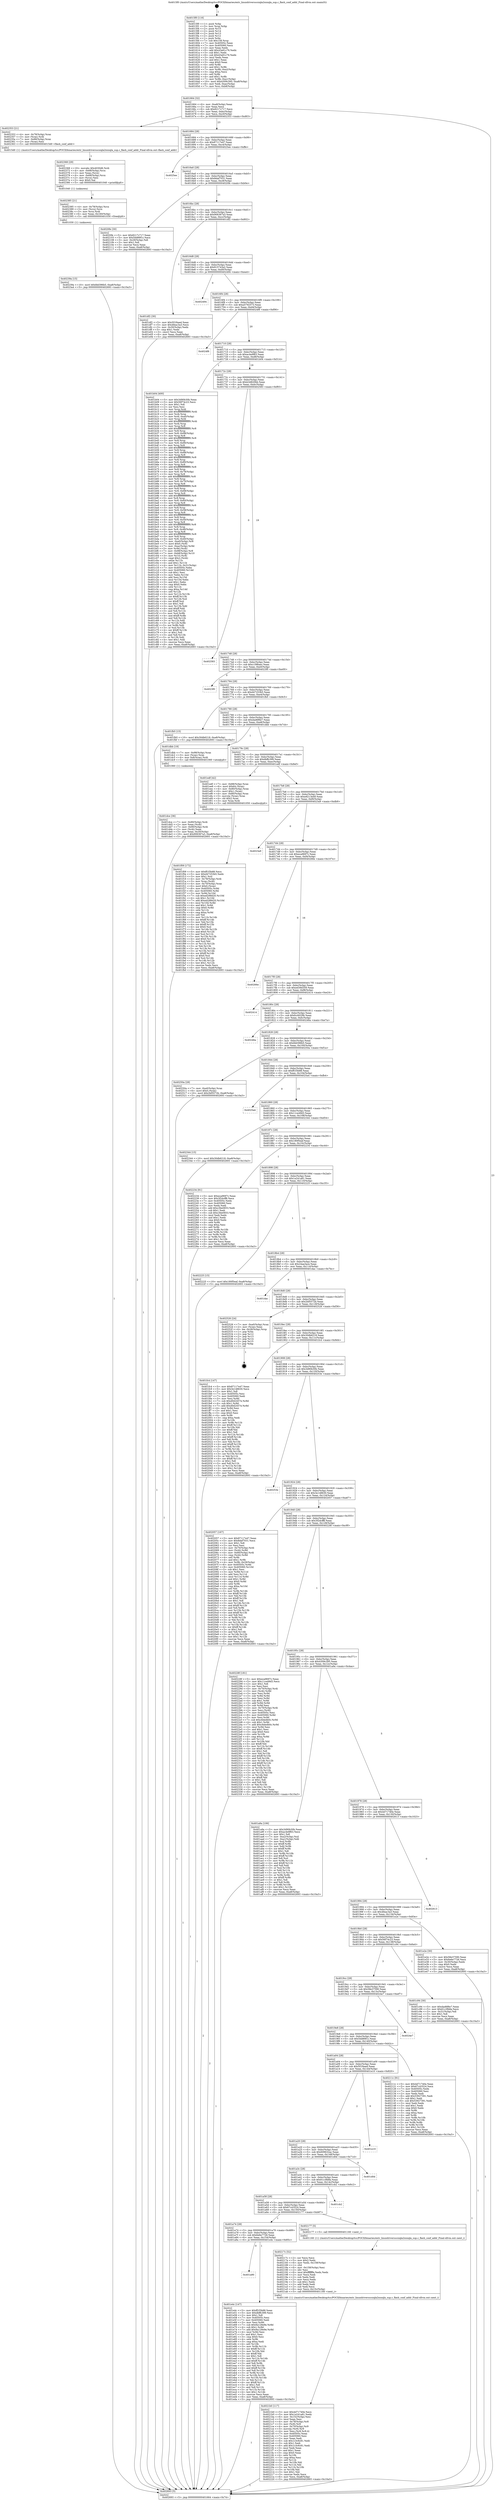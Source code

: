 digraph "0x4015f0" {
  label = "0x4015f0 (/mnt/c/Users/mathe/Desktop/tcc/POCII/binaries/extr_linuxdriversscsiqla2xxxqla_sup.c_flash_conf_addr_Final-ollvm.out::main(0))"
  labelloc = "t"
  node[shape=record]

  Entry [label="",width=0.3,height=0.3,shape=circle,fillcolor=black,style=filled]
  "0x401664" [label="{
     0x401664 [32]\l
     | [instrs]\l
     &nbsp;&nbsp;0x401664 \<+6\>: mov -0xa8(%rbp),%eax\l
     &nbsp;&nbsp;0x40166a \<+2\>: mov %eax,%ecx\l
     &nbsp;&nbsp;0x40166c \<+6\>: sub $0x8217c717,%ecx\l
     &nbsp;&nbsp;0x401672 \<+6\>: mov %eax,-0xbc(%rbp)\l
     &nbsp;&nbsp;0x401678 \<+6\>: mov %ecx,-0xc0(%rbp)\l
     &nbsp;&nbsp;0x40167e \<+6\>: je 0000000000402353 \<main+0xd63\>\l
  }"]
  "0x402353" [label="{
     0x402353 [21]\l
     | [instrs]\l
     &nbsp;&nbsp;0x402353 \<+4\>: mov -0x78(%rbp),%rax\l
     &nbsp;&nbsp;0x402357 \<+3\>: mov (%rax),%rdi\l
     &nbsp;&nbsp;0x40235a \<+7\>: mov -0x88(%rbp),%rax\l
     &nbsp;&nbsp;0x402361 \<+2\>: mov (%rax),%esi\l
     &nbsp;&nbsp;0x402363 \<+5\>: call 00000000004015d0 \<flash_conf_addr\>\l
     | [calls]\l
     &nbsp;&nbsp;0x4015d0 \{1\} (/mnt/c/Users/mathe/Desktop/tcc/POCII/binaries/extr_linuxdriversscsiqla2xxxqla_sup.c_flash_conf_addr_Final-ollvm.out::flash_conf_addr)\l
  }"]
  "0x401684" [label="{
     0x401684 [28]\l
     | [instrs]\l
     &nbsp;&nbsp;0x401684 \<+5\>: jmp 0000000000401689 \<main+0x99\>\l
     &nbsp;&nbsp;0x401689 \<+6\>: mov -0xbc(%rbp),%eax\l
     &nbsp;&nbsp;0x40168f \<+5\>: sub $0x87117e47,%eax\l
     &nbsp;&nbsp;0x401694 \<+6\>: mov %eax,-0xc4(%rbp)\l
     &nbsp;&nbsp;0x40169a \<+6\>: je 00000000004025ee \<main+0xffe\>\l
  }"]
  Exit [label="",width=0.3,height=0.3,shape=circle,fillcolor=black,style=filled,peripheries=2]
  "0x4025ee" [label="{
     0x4025ee\l
  }", style=dashed]
  "0x4016a0" [label="{
     0x4016a0 [28]\l
     | [instrs]\l
     &nbsp;&nbsp;0x4016a0 \<+5\>: jmp 00000000004016a5 \<main+0xb5\>\l
     &nbsp;&nbsp;0x4016a5 \<+6\>: mov -0xbc(%rbp),%eax\l
     &nbsp;&nbsp;0x4016ab \<+5\>: sub $0x8daf7031,%eax\l
     &nbsp;&nbsp;0x4016b0 \<+6\>: mov %eax,-0xc8(%rbp)\l
     &nbsp;&nbsp;0x4016b6 \<+6\>: je 00000000004020fe \<main+0xb0e\>\l
  }"]
  "0x40239a" [label="{
     0x40239a [15]\l
     | [instrs]\l
     &nbsp;&nbsp;0x40239a \<+10\>: movl $0xfdd396b5,-0xa8(%rbp)\l
     &nbsp;&nbsp;0x4023a4 \<+5\>: jmp 0000000000402693 \<main+0x10a3\>\l
  }"]
  "0x4020fe" [label="{
     0x4020fe [30]\l
     | [instrs]\l
     &nbsp;&nbsp;0x4020fe \<+5\>: mov $0x8217c717,%eax\l
     &nbsp;&nbsp;0x402103 \<+5\>: mov $0x5dd89f1c,%ecx\l
     &nbsp;&nbsp;0x402108 \<+3\>: mov -0x29(%rbp),%dl\l
     &nbsp;&nbsp;0x40210b \<+3\>: test $0x1,%dl\l
     &nbsp;&nbsp;0x40210e \<+3\>: cmovne %ecx,%eax\l
     &nbsp;&nbsp;0x402111 \<+6\>: mov %eax,-0xa8(%rbp)\l
     &nbsp;&nbsp;0x402117 \<+5\>: jmp 0000000000402693 \<main+0x10a3\>\l
  }"]
  "0x4016bc" [label="{
     0x4016bc [28]\l
     | [instrs]\l
     &nbsp;&nbsp;0x4016bc \<+5\>: jmp 00000000004016c1 \<main+0xd1\>\l
     &nbsp;&nbsp;0x4016c1 \<+6\>: mov -0xbc(%rbp),%eax\l
     &nbsp;&nbsp;0x4016c7 \<+5\>: sub $0x906367a3,%eax\l
     &nbsp;&nbsp;0x4016cc \<+6\>: mov %eax,-0xcc(%rbp)\l
     &nbsp;&nbsp;0x4016d2 \<+6\>: je 0000000000401df2 \<main+0x802\>\l
  }"]
  "0x402385" [label="{
     0x402385 [21]\l
     | [instrs]\l
     &nbsp;&nbsp;0x402385 \<+4\>: mov -0x78(%rbp),%rcx\l
     &nbsp;&nbsp;0x402389 \<+3\>: mov (%rcx),%rcx\l
     &nbsp;&nbsp;0x40238c \<+3\>: mov %rcx,%rdi\l
     &nbsp;&nbsp;0x40238f \<+6\>: mov %eax,-0x160(%rbp)\l
     &nbsp;&nbsp;0x402395 \<+5\>: call 0000000000401030 \<free@plt\>\l
     | [calls]\l
     &nbsp;&nbsp;0x401030 \{1\} (unknown)\l
  }"]
  "0x401df2" [label="{
     0x401df2 [30]\l
     | [instrs]\l
     &nbsp;&nbsp;0x401df2 \<+5\>: mov $0x5f1f4aed,%eax\l
     &nbsp;&nbsp;0x401df7 \<+5\>: mov $0x4feac3a3,%ecx\l
     &nbsp;&nbsp;0x401dfc \<+3\>: mov -0x30(%rbp),%edx\l
     &nbsp;&nbsp;0x401dff \<+3\>: cmp $0x1,%edx\l
     &nbsp;&nbsp;0x401e02 \<+3\>: cmovl %ecx,%eax\l
     &nbsp;&nbsp;0x401e05 \<+6\>: mov %eax,-0xa8(%rbp)\l
     &nbsp;&nbsp;0x401e0b \<+5\>: jmp 0000000000402693 \<main+0x10a3\>\l
  }"]
  "0x4016d8" [label="{
     0x4016d8 [28]\l
     | [instrs]\l
     &nbsp;&nbsp;0x4016d8 \<+5\>: jmp 00000000004016dd \<main+0xed\>\l
     &nbsp;&nbsp;0x4016dd \<+6\>: mov -0xbc(%rbp),%eax\l
     &nbsp;&nbsp;0x4016e3 \<+5\>: sub $0x915743a2,%eax\l
     &nbsp;&nbsp;0x4016e8 \<+6\>: mov %eax,-0xd0(%rbp)\l
     &nbsp;&nbsp;0x4016ee \<+6\>: je 0000000000402494 \<main+0xea4\>\l
  }"]
  "0x402368" [label="{
     0x402368 [29]\l
     | [instrs]\l
     &nbsp;&nbsp;0x402368 \<+10\>: movabs $0x4030d6,%rdi\l
     &nbsp;&nbsp;0x402372 \<+4\>: mov -0x68(%rbp),%rcx\l
     &nbsp;&nbsp;0x402376 \<+2\>: mov %eax,(%rcx)\l
     &nbsp;&nbsp;0x402378 \<+4\>: mov -0x68(%rbp),%rcx\l
     &nbsp;&nbsp;0x40237c \<+2\>: mov (%rcx),%esi\l
     &nbsp;&nbsp;0x40237e \<+2\>: mov $0x0,%al\l
     &nbsp;&nbsp;0x402380 \<+5\>: call 0000000000401040 \<printf@plt\>\l
     | [calls]\l
     &nbsp;&nbsp;0x401040 \{1\} (unknown)\l
  }"]
  "0x402494" [label="{
     0x402494\l
  }", style=dashed]
  "0x4016f4" [label="{
     0x4016f4 [28]\l
     | [instrs]\l
     &nbsp;&nbsp;0x4016f4 \<+5\>: jmp 00000000004016f9 \<main+0x109\>\l
     &nbsp;&nbsp;0x4016f9 \<+6\>: mov -0xbc(%rbp),%eax\l
     &nbsp;&nbsp;0x4016ff \<+5\>: sub $0xa5792573,%eax\l
     &nbsp;&nbsp;0x401704 \<+6\>: mov %eax,-0xd4(%rbp)\l
     &nbsp;&nbsp;0x40170a \<+6\>: je 00000000004024f6 \<main+0xf06\>\l
  }"]
  "0x4021b0" [label="{
     0x4021b0 [117]\l
     | [instrs]\l
     &nbsp;&nbsp;0x4021b0 \<+5\>: mov $0x4d71740e,%ecx\l
     &nbsp;&nbsp;0x4021b5 \<+5\>: mov $0x1a241a81,%edx\l
     &nbsp;&nbsp;0x4021ba \<+6\>: mov -0x15c(%rbp),%esi\l
     &nbsp;&nbsp;0x4021c0 \<+3\>: imul %eax,%esi\l
     &nbsp;&nbsp;0x4021c3 \<+4\>: mov -0x78(%rbp),%r8\l
     &nbsp;&nbsp;0x4021c7 \<+3\>: mov (%r8),%r8\l
     &nbsp;&nbsp;0x4021ca \<+4\>: mov -0x70(%rbp),%r9\l
     &nbsp;&nbsp;0x4021ce \<+3\>: movslq (%r9),%r9\l
     &nbsp;&nbsp;0x4021d1 \<+4\>: mov %esi,(%r8,%r9,4)\l
     &nbsp;&nbsp;0x4021d5 \<+7\>: mov 0x40505c,%eax\l
     &nbsp;&nbsp;0x4021dc \<+7\>: mov 0x405060,%esi\l
     &nbsp;&nbsp;0x4021e3 \<+2\>: mov %eax,%edi\l
     &nbsp;&nbsp;0x4021e5 \<+6\>: sub $0x1c3c6c81,%edi\l
     &nbsp;&nbsp;0x4021eb \<+3\>: sub $0x1,%edi\l
     &nbsp;&nbsp;0x4021ee \<+6\>: add $0x1c3c6c81,%edi\l
     &nbsp;&nbsp;0x4021f4 \<+3\>: imul %edi,%eax\l
     &nbsp;&nbsp;0x4021f7 \<+3\>: and $0x1,%eax\l
     &nbsp;&nbsp;0x4021fa \<+3\>: cmp $0x0,%eax\l
     &nbsp;&nbsp;0x4021fd \<+4\>: sete %r10b\l
     &nbsp;&nbsp;0x402201 \<+3\>: cmp $0xa,%esi\l
     &nbsp;&nbsp;0x402204 \<+4\>: setl %r11b\l
     &nbsp;&nbsp;0x402208 \<+3\>: mov %r10b,%bl\l
     &nbsp;&nbsp;0x40220b \<+3\>: and %r11b,%bl\l
     &nbsp;&nbsp;0x40220e \<+3\>: xor %r11b,%r10b\l
     &nbsp;&nbsp;0x402211 \<+3\>: or %r10b,%bl\l
     &nbsp;&nbsp;0x402214 \<+3\>: test $0x1,%bl\l
     &nbsp;&nbsp;0x402217 \<+3\>: cmovne %edx,%ecx\l
     &nbsp;&nbsp;0x40221a \<+6\>: mov %ecx,-0xa8(%rbp)\l
     &nbsp;&nbsp;0x402220 \<+5\>: jmp 0000000000402693 \<main+0x10a3\>\l
  }"]
  "0x4024f6" [label="{
     0x4024f6\l
  }", style=dashed]
  "0x401710" [label="{
     0x401710 [28]\l
     | [instrs]\l
     &nbsp;&nbsp;0x401710 \<+5\>: jmp 0000000000401715 \<main+0x125\>\l
     &nbsp;&nbsp;0x401715 \<+6\>: mov -0xbc(%rbp),%eax\l
     &nbsp;&nbsp;0x40171b \<+5\>: sub $0xac4e9f63,%eax\l
     &nbsp;&nbsp;0x401720 \<+6\>: mov %eax,-0xd8(%rbp)\l
     &nbsp;&nbsp;0x401726 \<+6\>: je 0000000000401b04 \<main+0x514\>\l
  }"]
  "0x40217c" [label="{
     0x40217c [52]\l
     | [instrs]\l
     &nbsp;&nbsp;0x40217c \<+2\>: xor %ecx,%ecx\l
     &nbsp;&nbsp;0x40217e \<+5\>: mov $0x2,%edx\l
     &nbsp;&nbsp;0x402183 \<+6\>: mov %edx,-0x158(%rbp)\l
     &nbsp;&nbsp;0x402189 \<+1\>: cltd\l
     &nbsp;&nbsp;0x40218a \<+6\>: mov -0x158(%rbp),%esi\l
     &nbsp;&nbsp;0x402190 \<+2\>: idiv %esi\l
     &nbsp;&nbsp;0x402192 \<+6\>: imul $0xfffffffe,%edx,%edx\l
     &nbsp;&nbsp;0x402198 \<+2\>: mov %ecx,%edi\l
     &nbsp;&nbsp;0x40219a \<+2\>: sub %edx,%edi\l
     &nbsp;&nbsp;0x40219c \<+2\>: mov %ecx,%edx\l
     &nbsp;&nbsp;0x40219e \<+3\>: sub $0x1,%edx\l
     &nbsp;&nbsp;0x4021a1 \<+2\>: add %edx,%edi\l
     &nbsp;&nbsp;0x4021a3 \<+2\>: sub %edi,%ecx\l
     &nbsp;&nbsp;0x4021a5 \<+6\>: mov %ecx,-0x15c(%rbp)\l
     &nbsp;&nbsp;0x4021ab \<+5\>: call 0000000000401160 \<next_i\>\l
     | [calls]\l
     &nbsp;&nbsp;0x401160 \{1\} (/mnt/c/Users/mathe/Desktop/tcc/POCII/binaries/extr_linuxdriversscsiqla2xxxqla_sup.c_flash_conf_addr_Final-ollvm.out::next_i)\l
  }"]
  "0x401b04" [label="{
     0x401b04 [400]\l
     | [instrs]\l
     &nbsp;&nbsp;0x401b04 \<+5\>: mov $0x3d90b30b,%eax\l
     &nbsp;&nbsp;0x401b09 \<+5\>: mov $0x56f74c23,%ecx\l
     &nbsp;&nbsp;0x401b0e \<+2\>: mov $0x1,%dl\l
     &nbsp;&nbsp;0x401b10 \<+2\>: xor %esi,%esi\l
     &nbsp;&nbsp;0x401b12 \<+3\>: mov %rsp,%rdi\l
     &nbsp;&nbsp;0x401b15 \<+4\>: add $0xfffffffffffffff0,%rdi\l
     &nbsp;&nbsp;0x401b19 \<+3\>: mov %rdi,%rsp\l
     &nbsp;&nbsp;0x401b1c \<+7\>: mov %rdi,-0xa0(%rbp)\l
     &nbsp;&nbsp;0x401b23 \<+3\>: mov %rsp,%rdi\l
     &nbsp;&nbsp;0x401b26 \<+4\>: add $0xfffffffffffffff0,%rdi\l
     &nbsp;&nbsp;0x401b2a \<+3\>: mov %rdi,%rsp\l
     &nbsp;&nbsp;0x401b2d \<+3\>: mov %rsp,%r8\l
     &nbsp;&nbsp;0x401b30 \<+4\>: add $0xfffffffffffffff0,%r8\l
     &nbsp;&nbsp;0x401b34 \<+3\>: mov %r8,%rsp\l
     &nbsp;&nbsp;0x401b37 \<+7\>: mov %r8,-0x98(%rbp)\l
     &nbsp;&nbsp;0x401b3e \<+3\>: mov %rsp,%r8\l
     &nbsp;&nbsp;0x401b41 \<+4\>: add $0xfffffffffffffff0,%r8\l
     &nbsp;&nbsp;0x401b45 \<+3\>: mov %r8,%rsp\l
     &nbsp;&nbsp;0x401b48 \<+7\>: mov %r8,-0x90(%rbp)\l
     &nbsp;&nbsp;0x401b4f \<+3\>: mov %rsp,%r8\l
     &nbsp;&nbsp;0x401b52 \<+4\>: add $0xfffffffffffffff0,%r8\l
     &nbsp;&nbsp;0x401b56 \<+3\>: mov %r8,%rsp\l
     &nbsp;&nbsp;0x401b59 \<+7\>: mov %r8,-0x88(%rbp)\l
     &nbsp;&nbsp;0x401b60 \<+3\>: mov %rsp,%r8\l
     &nbsp;&nbsp;0x401b63 \<+4\>: add $0xfffffffffffffff0,%r8\l
     &nbsp;&nbsp;0x401b67 \<+3\>: mov %r8,%rsp\l
     &nbsp;&nbsp;0x401b6a \<+4\>: mov %r8,-0x80(%rbp)\l
     &nbsp;&nbsp;0x401b6e \<+3\>: mov %rsp,%r8\l
     &nbsp;&nbsp;0x401b71 \<+4\>: add $0xfffffffffffffff0,%r8\l
     &nbsp;&nbsp;0x401b75 \<+3\>: mov %r8,%rsp\l
     &nbsp;&nbsp;0x401b78 \<+4\>: mov %r8,-0x78(%rbp)\l
     &nbsp;&nbsp;0x401b7c \<+3\>: mov %rsp,%r8\l
     &nbsp;&nbsp;0x401b7f \<+4\>: add $0xfffffffffffffff0,%r8\l
     &nbsp;&nbsp;0x401b83 \<+3\>: mov %r8,%rsp\l
     &nbsp;&nbsp;0x401b86 \<+4\>: mov %r8,-0x70(%rbp)\l
     &nbsp;&nbsp;0x401b8a \<+3\>: mov %rsp,%r8\l
     &nbsp;&nbsp;0x401b8d \<+4\>: add $0xfffffffffffffff0,%r8\l
     &nbsp;&nbsp;0x401b91 \<+3\>: mov %r8,%rsp\l
     &nbsp;&nbsp;0x401b94 \<+4\>: mov %r8,-0x68(%rbp)\l
     &nbsp;&nbsp;0x401b98 \<+3\>: mov %rsp,%r8\l
     &nbsp;&nbsp;0x401b9b \<+4\>: add $0xfffffffffffffff0,%r8\l
     &nbsp;&nbsp;0x401b9f \<+3\>: mov %r8,%rsp\l
     &nbsp;&nbsp;0x401ba2 \<+4\>: mov %r8,-0x60(%rbp)\l
     &nbsp;&nbsp;0x401ba6 \<+3\>: mov %rsp,%r8\l
     &nbsp;&nbsp;0x401ba9 \<+4\>: add $0xfffffffffffffff0,%r8\l
     &nbsp;&nbsp;0x401bad \<+3\>: mov %r8,%rsp\l
     &nbsp;&nbsp;0x401bb0 \<+4\>: mov %r8,-0x58(%rbp)\l
     &nbsp;&nbsp;0x401bb4 \<+3\>: mov %rsp,%r8\l
     &nbsp;&nbsp;0x401bb7 \<+4\>: add $0xfffffffffffffff0,%r8\l
     &nbsp;&nbsp;0x401bbb \<+3\>: mov %r8,%rsp\l
     &nbsp;&nbsp;0x401bbe \<+4\>: mov %r8,-0x50(%rbp)\l
     &nbsp;&nbsp;0x401bc2 \<+3\>: mov %rsp,%r8\l
     &nbsp;&nbsp;0x401bc5 \<+4\>: add $0xfffffffffffffff0,%r8\l
     &nbsp;&nbsp;0x401bc9 \<+3\>: mov %r8,%rsp\l
     &nbsp;&nbsp;0x401bcc \<+4\>: mov %r8,-0x48(%rbp)\l
     &nbsp;&nbsp;0x401bd0 \<+3\>: mov %rsp,%r8\l
     &nbsp;&nbsp;0x401bd3 \<+4\>: add $0xfffffffffffffff0,%r8\l
     &nbsp;&nbsp;0x401bd7 \<+3\>: mov %r8,%rsp\l
     &nbsp;&nbsp;0x401bda \<+4\>: mov %r8,-0x40(%rbp)\l
     &nbsp;&nbsp;0x401bde \<+7\>: mov -0xa0(%rbp),%r8\l
     &nbsp;&nbsp;0x401be5 \<+7\>: movl $0x0,(%r8)\l
     &nbsp;&nbsp;0x401bec \<+7\>: mov -0xac(%rbp),%r9d\l
     &nbsp;&nbsp;0x401bf3 \<+3\>: mov %r9d,(%rdi)\l
     &nbsp;&nbsp;0x401bf6 \<+7\>: mov -0x98(%rbp),%r8\l
     &nbsp;&nbsp;0x401bfd \<+7\>: mov -0xb8(%rbp),%r10\l
     &nbsp;&nbsp;0x401c04 \<+3\>: mov %r10,(%r8)\l
     &nbsp;&nbsp;0x401c07 \<+3\>: cmpl $0x2,(%rdi)\l
     &nbsp;&nbsp;0x401c0a \<+4\>: setne %r11b\l
     &nbsp;&nbsp;0x401c0e \<+4\>: and $0x1,%r11b\l
     &nbsp;&nbsp;0x401c12 \<+4\>: mov %r11b,-0x31(%rbp)\l
     &nbsp;&nbsp;0x401c16 \<+7\>: mov 0x40505c,%ebx\l
     &nbsp;&nbsp;0x401c1d \<+8\>: mov 0x405060,%r14d\l
     &nbsp;&nbsp;0x401c25 \<+3\>: sub $0x1,%esi\l
     &nbsp;&nbsp;0x401c28 \<+3\>: mov %ebx,%r15d\l
     &nbsp;&nbsp;0x401c2b \<+3\>: add %esi,%r15d\l
     &nbsp;&nbsp;0x401c2e \<+4\>: imul %r15d,%ebx\l
     &nbsp;&nbsp;0x401c32 \<+3\>: and $0x1,%ebx\l
     &nbsp;&nbsp;0x401c35 \<+3\>: cmp $0x0,%ebx\l
     &nbsp;&nbsp;0x401c38 \<+4\>: sete %r11b\l
     &nbsp;&nbsp;0x401c3c \<+4\>: cmp $0xa,%r14d\l
     &nbsp;&nbsp;0x401c40 \<+4\>: setl %r12b\l
     &nbsp;&nbsp;0x401c44 \<+3\>: mov %r11b,%r13b\l
     &nbsp;&nbsp;0x401c47 \<+4\>: xor $0xff,%r13b\l
     &nbsp;&nbsp;0x401c4b \<+3\>: mov %r12b,%sil\l
     &nbsp;&nbsp;0x401c4e \<+4\>: xor $0xff,%sil\l
     &nbsp;&nbsp;0x401c52 \<+3\>: xor $0x1,%dl\l
     &nbsp;&nbsp;0x401c55 \<+3\>: mov %r13b,%dil\l
     &nbsp;&nbsp;0x401c58 \<+4\>: and $0xff,%dil\l
     &nbsp;&nbsp;0x401c5c \<+3\>: and %dl,%r11b\l
     &nbsp;&nbsp;0x401c5f \<+3\>: mov %sil,%r8b\l
     &nbsp;&nbsp;0x401c62 \<+4\>: and $0xff,%r8b\l
     &nbsp;&nbsp;0x401c66 \<+3\>: and %dl,%r12b\l
     &nbsp;&nbsp;0x401c69 \<+3\>: or %r11b,%dil\l
     &nbsp;&nbsp;0x401c6c \<+3\>: or %r12b,%r8b\l
     &nbsp;&nbsp;0x401c6f \<+3\>: xor %r8b,%dil\l
     &nbsp;&nbsp;0x401c72 \<+3\>: or %sil,%r13b\l
     &nbsp;&nbsp;0x401c75 \<+4\>: xor $0xff,%r13b\l
     &nbsp;&nbsp;0x401c79 \<+3\>: or $0x1,%dl\l
     &nbsp;&nbsp;0x401c7c \<+3\>: and %dl,%r13b\l
     &nbsp;&nbsp;0x401c7f \<+3\>: or %r13b,%dil\l
     &nbsp;&nbsp;0x401c82 \<+4\>: test $0x1,%dil\l
     &nbsp;&nbsp;0x401c86 \<+3\>: cmovne %ecx,%eax\l
     &nbsp;&nbsp;0x401c89 \<+6\>: mov %eax,-0xa8(%rbp)\l
     &nbsp;&nbsp;0x401c8f \<+5\>: jmp 0000000000402693 \<main+0x10a3\>\l
  }"]
  "0x40172c" [label="{
     0x40172c [28]\l
     | [instrs]\l
     &nbsp;&nbsp;0x40172c \<+5\>: jmp 0000000000401731 \<main+0x141\>\l
     &nbsp;&nbsp;0x401731 \<+6\>: mov -0xbc(%rbp),%eax\l
     &nbsp;&nbsp;0x401737 \<+5\>: sub $0xb3d820bb,%eax\l
     &nbsp;&nbsp;0x40173c \<+6\>: mov %eax,-0xdc(%rbp)\l
     &nbsp;&nbsp;0x401742 \<+6\>: je 0000000000402583 \<main+0xf93\>\l
  }"]
  "0x401f09" [label="{
     0x401f09 [172]\l
     | [instrs]\l
     &nbsp;&nbsp;0x401f09 \<+5\>: mov $0xff1f3b88,%ecx\l
     &nbsp;&nbsp;0x401f0e \<+5\>: mov $0xd47253b5,%edx\l
     &nbsp;&nbsp;0x401f13 \<+3\>: mov $0x1,%sil\l
     &nbsp;&nbsp;0x401f16 \<+4\>: mov -0x78(%rbp),%rdi\l
     &nbsp;&nbsp;0x401f1a \<+3\>: mov %rax,(%rdi)\l
     &nbsp;&nbsp;0x401f1d \<+4\>: mov -0x70(%rbp),%rax\l
     &nbsp;&nbsp;0x401f21 \<+6\>: movl $0x0,(%rax)\l
     &nbsp;&nbsp;0x401f27 \<+8\>: mov 0x40505c,%r8d\l
     &nbsp;&nbsp;0x401f2f \<+8\>: mov 0x405060,%r9d\l
     &nbsp;&nbsp;0x401f37 \<+3\>: mov %r8d,%r10d\l
     &nbsp;&nbsp;0x401f3a \<+7\>: sub $0xed288d20,%r10d\l
     &nbsp;&nbsp;0x401f41 \<+4\>: sub $0x1,%r10d\l
     &nbsp;&nbsp;0x401f45 \<+7\>: add $0xed288d20,%r10d\l
     &nbsp;&nbsp;0x401f4c \<+4\>: imul %r10d,%r8d\l
     &nbsp;&nbsp;0x401f50 \<+4\>: and $0x1,%r8d\l
     &nbsp;&nbsp;0x401f54 \<+4\>: cmp $0x0,%r8d\l
     &nbsp;&nbsp;0x401f58 \<+4\>: sete %r11b\l
     &nbsp;&nbsp;0x401f5c \<+4\>: cmp $0xa,%r9d\l
     &nbsp;&nbsp;0x401f60 \<+3\>: setl %bl\l
     &nbsp;&nbsp;0x401f63 \<+3\>: mov %r11b,%r14b\l
     &nbsp;&nbsp;0x401f66 \<+4\>: xor $0xff,%r14b\l
     &nbsp;&nbsp;0x401f6a \<+3\>: mov %bl,%r15b\l
     &nbsp;&nbsp;0x401f6d \<+4\>: xor $0xff,%r15b\l
     &nbsp;&nbsp;0x401f71 \<+4\>: xor $0x0,%sil\l
     &nbsp;&nbsp;0x401f75 \<+3\>: mov %r14b,%r12b\l
     &nbsp;&nbsp;0x401f78 \<+4\>: and $0x0,%r12b\l
     &nbsp;&nbsp;0x401f7c \<+3\>: and %sil,%r11b\l
     &nbsp;&nbsp;0x401f7f \<+3\>: mov %r15b,%r13b\l
     &nbsp;&nbsp;0x401f82 \<+4\>: and $0x0,%r13b\l
     &nbsp;&nbsp;0x401f86 \<+3\>: and %sil,%bl\l
     &nbsp;&nbsp;0x401f89 \<+3\>: or %r11b,%r12b\l
     &nbsp;&nbsp;0x401f8c \<+3\>: or %bl,%r13b\l
     &nbsp;&nbsp;0x401f8f \<+3\>: xor %r13b,%r12b\l
     &nbsp;&nbsp;0x401f92 \<+3\>: or %r15b,%r14b\l
     &nbsp;&nbsp;0x401f95 \<+4\>: xor $0xff,%r14b\l
     &nbsp;&nbsp;0x401f99 \<+4\>: or $0x0,%sil\l
     &nbsp;&nbsp;0x401f9d \<+3\>: and %sil,%r14b\l
     &nbsp;&nbsp;0x401fa0 \<+3\>: or %r14b,%r12b\l
     &nbsp;&nbsp;0x401fa3 \<+4\>: test $0x1,%r12b\l
     &nbsp;&nbsp;0x401fa7 \<+3\>: cmovne %edx,%ecx\l
     &nbsp;&nbsp;0x401faa \<+6\>: mov %ecx,-0xa8(%rbp)\l
     &nbsp;&nbsp;0x401fb0 \<+5\>: jmp 0000000000402693 \<main+0x10a3\>\l
  }"]
  "0x402583" [label="{
     0x402583\l
  }", style=dashed]
  "0x401748" [label="{
     0x401748 [28]\l
     | [instrs]\l
     &nbsp;&nbsp;0x401748 \<+5\>: jmp 000000000040174d \<main+0x15d\>\l
     &nbsp;&nbsp;0x40174d \<+6\>: mov -0xbc(%rbp),%eax\l
     &nbsp;&nbsp;0x401753 \<+5\>: sub $0xc19f6aec,%eax\l
     &nbsp;&nbsp;0x401758 \<+6\>: mov %eax,-0xe0(%rbp)\l
     &nbsp;&nbsp;0x40175e \<+6\>: je 00000000004023f0 \<main+0xe00\>\l
  }"]
  "0x401a90" [label="{
     0x401a90\l
  }", style=dashed]
  "0x4023f0" [label="{
     0x4023f0\l
  }", style=dashed]
  "0x401764" [label="{
     0x401764 [28]\l
     | [instrs]\l
     &nbsp;&nbsp;0x401764 \<+5\>: jmp 0000000000401769 \<main+0x179\>\l
     &nbsp;&nbsp;0x401769 \<+6\>: mov -0xbc(%rbp),%eax\l
     &nbsp;&nbsp;0x40176f \<+5\>: sub $0xd47253b5,%eax\l
     &nbsp;&nbsp;0x401774 \<+6\>: mov %eax,-0xe4(%rbp)\l
     &nbsp;&nbsp;0x40177a \<+6\>: je 0000000000401fb5 \<main+0x9c5\>\l
  }"]
  "0x401e4c" [label="{
     0x401e4c [147]\l
     | [instrs]\l
     &nbsp;&nbsp;0x401e4c \<+5\>: mov $0xff1f3b88,%eax\l
     &nbsp;&nbsp;0x401e51 \<+5\>: mov $0xdbffc399,%ecx\l
     &nbsp;&nbsp;0x401e56 \<+2\>: mov $0x1,%dl\l
     &nbsp;&nbsp;0x401e58 \<+7\>: mov 0x40505c,%esi\l
     &nbsp;&nbsp;0x401e5f \<+7\>: mov 0x405060,%edi\l
     &nbsp;&nbsp;0x401e66 \<+3\>: mov %esi,%r8d\l
     &nbsp;&nbsp;0x401e69 \<+7\>: sub $0x9a128e9e,%r8d\l
     &nbsp;&nbsp;0x401e70 \<+4\>: sub $0x1,%r8d\l
     &nbsp;&nbsp;0x401e74 \<+7\>: add $0x9a128e9e,%r8d\l
     &nbsp;&nbsp;0x401e7b \<+4\>: imul %r8d,%esi\l
     &nbsp;&nbsp;0x401e7f \<+3\>: and $0x1,%esi\l
     &nbsp;&nbsp;0x401e82 \<+3\>: cmp $0x0,%esi\l
     &nbsp;&nbsp;0x401e85 \<+4\>: sete %r9b\l
     &nbsp;&nbsp;0x401e89 \<+3\>: cmp $0xa,%edi\l
     &nbsp;&nbsp;0x401e8c \<+4\>: setl %r10b\l
     &nbsp;&nbsp;0x401e90 \<+3\>: mov %r9b,%r11b\l
     &nbsp;&nbsp;0x401e93 \<+4\>: xor $0xff,%r11b\l
     &nbsp;&nbsp;0x401e97 \<+3\>: mov %r10b,%bl\l
     &nbsp;&nbsp;0x401e9a \<+3\>: xor $0xff,%bl\l
     &nbsp;&nbsp;0x401e9d \<+3\>: xor $0x1,%dl\l
     &nbsp;&nbsp;0x401ea0 \<+3\>: mov %r11b,%r14b\l
     &nbsp;&nbsp;0x401ea3 \<+4\>: and $0xff,%r14b\l
     &nbsp;&nbsp;0x401ea7 \<+3\>: and %dl,%r9b\l
     &nbsp;&nbsp;0x401eaa \<+3\>: mov %bl,%r15b\l
     &nbsp;&nbsp;0x401ead \<+4\>: and $0xff,%r15b\l
     &nbsp;&nbsp;0x401eb1 \<+3\>: and %dl,%r10b\l
     &nbsp;&nbsp;0x401eb4 \<+3\>: or %r9b,%r14b\l
     &nbsp;&nbsp;0x401eb7 \<+3\>: or %r10b,%r15b\l
     &nbsp;&nbsp;0x401eba \<+3\>: xor %r15b,%r14b\l
     &nbsp;&nbsp;0x401ebd \<+3\>: or %bl,%r11b\l
     &nbsp;&nbsp;0x401ec0 \<+4\>: xor $0xff,%r11b\l
     &nbsp;&nbsp;0x401ec4 \<+3\>: or $0x1,%dl\l
     &nbsp;&nbsp;0x401ec7 \<+3\>: and %dl,%r11b\l
     &nbsp;&nbsp;0x401eca \<+3\>: or %r11b,%r14b\l
     &nbsp;&nbsp;0x401ecd \<+4\>: test $0x1,%r14b\l
     &nbsp;&nbsp;0x401ed1 \<+3\>: cmovne %ecx,%eax\l
     &nbsp;&nbsp;0x401ed4 \<+6\>: mov %eax,-0xa8(%rbp)\l
     &nbsp;&nbsp;0x401eda \<+5\>: jmp 0000000000402693 \<main+0x10a3\>\l
  }"]
  "0x401fb5" [label="{
     0x401fb5 [15]\l
     | [instrs]\l
     &nbsp;&nbsp;0x401fb5 \<+10\>: movl $0x30db6218,-0xa8(%rbp)\l
     &nbsp;&nbsp;0x401fbf \<+5\>: jmp 0000000000402693 \<main+0x10a3\>\l
  }"]
  "0x401780" [label="{
     0x401780 [28]\l
     | [instrs]\l
     &nbsp;&nbsp;0x401780 \<+5\>: jmp 0000000000401785 \<main+0x195\>\l
     &nbsp;&nbsp;0x401785 \<+6\>: mov -0xbc(%rbp),%eax\l
     &nbsp;&nbsp;0x40178b \<+5\>: sub $0xdad6f6e7,%eax\l
     &nbsp;&nbsp;0x401790 \<+6\>: mov %eax,-0xe8(%rbp)\l
     &nbsp;&nbsp;0x401796 \<+6\>: je 0000000000401dbb \<main+0x7cb\>\l
  }"]
  "0x401a74" [label="{
     0x401a74 [28]\l
     | [instrs]\l
     &nbsp;&nbsp;0x401a74 \<+5\>: jmp 0000000000401a79 \<main+0x489\>\l
     &nbsp;&nbsp;0x401a79 \<+6\>: mov -0xbc(%rbp),%eax\l
     &nbsp;&nbsp;0x401a7f \<+5\>: sub $0x6e6e7726,%eax\l
     &nbsp;&nbsp;0x401a84 \<+6\>: mov %eax,-0x154(%rbp)\l
     &nbsp;&nbsp;0x401a8a \<+6\>: je 0000000000401e4c \<main+0x85c\>\l
  }"]
  "0x401dbb" [label="{
     0x401dbb [19]\l
     | [instrs]\l
     &nbsp;&nbsp;0x401dbb \<+7\>: mov -0x98(%rbp),%rax\l
     &nbsp;&nbsp;0x401dc2 \<+3\>: mov (%rax),%rax\l
     &nbsp;&nbsp;0x401dc5 \<+4\>: mov 0x8(%rax),%rdi\l
     &nbsp;&nbsp;0x401dc9 \<+5\>: call 0000000000401060 \<atoi@plt\>\l
     | [calls]\l
     &nbsp;&nbsp;0x401060 \{1\} (unknown)\l
  }"]
  "0x40179c" [label="{
     0x40179c [28]\l
     | [instrs]\l
     &nbsp;&nbsp;0x40179c \<+5\>: jmp 00000000004017a1 \<main+0x1b1\>\l
     &nbsp;&nbsp;0x4017a1 \<+6\>: mov -0xbc(%rbp),%eax\l
     &nbsp;&nbsp;0x4017a7 \<+5\>: sub $0xdbffc399,%eax\l
     &nbsp;&nbsp;0x4017ac \<+6\>: mov %eax,-0xec(%rbp)\l
     &nbsp;&nbsp;0x4017b2 \<+6\>: je 0000000000401edf \<main+0x8ef\>\l
  }"]
  "0x402177" [label="{
     0x402177 [5]\l
     | [instrs]\l
     &nbsp;&nbsp;0x402177 \<+5\>: call 0000000000401160 \<next_i\>\l
     | [calls]\l
     &nbsp;&nbsp;0x401160 \{1\} (/mnt/c/Users/mathe/Desktop/tcc/POCII/binaries/extr_linuxdriversscsiqla2xxxqla_sup.c_flash_conf_addr_Final-ollvm.out::next_i)\l
  }"]
  "0x401edf" [label="{
     0x401edf [42]\l
     | [instrs]\l
     &nbsp;&nbsp;0x401edf \<+7\>: mov -0x88(%rbp),%rax\l
     &nbsp;&nbsp;0x401ee6 \<+6\>: movl $0x64,(%rax)\l
     &nbsp;&nbsp;0x401eec \<+4\>: mov -0x80(%rbp),%rax\l
     &nbsp;&nbsp;0x401ef0 \<+6\>: movl $0x1,(%rax)\l
     &nbsp;&nbsp;0x401ef6 \<+4\>: mov -0x80(%rbp),%rax\l
     &nbsp;&nbsp;0x401efa \<+3\>: movslq (%rax),%rax\l
     &nbsp;&nbsp;0x401efd \<+4\>: shl $0x2,%rax\l
     &nbsp;&nbsp;0x401f01 \<+3\>: mov %rax,%rdi\l
     &nbsp;&nbsp;0x401f04 \<+5\>: call 0000000000401050 \<malloc@plt\>\l
     | [calls]\l
     &nbsp;&nbsp;0x401050 \{1\} (unknown)\l
  }"]
  "0x4017b8" [label="{
     0x4017b8 [28]\l
     | [instrs]\l
     &nbsp;&nbsp;0x4017b8 \<+5\>: jmp 00000000004017bd \<main+0x1cd\>\l
     &nbsp;&nbsp;0x4017bd \<+6\>: mov -0xbc(%rbp),%eax\l
     &nbsp;&nbsp;0x4017c3 \<+5\>: sub $0xe8213e49,%eax\l
     &nbsp;&nbsp;0x4017c8 \<+6\>: mov %eax,-0xf0(%rbp)\l
     &nbsp;&nbsp;0x4017ce \<+6\>: je 00000000004023a9 \<main+0xdb9\>\l
  }"]
  "0x401a58" [label="{
     0x401a58 [28]\l
     | [instrs]\l
     &nbsp;&nbsp;0x401a58 \<+5\>: jmp 0000000000401a5d \<main+0x46d\>\l
     &nbsp;&nbsp;0x401a5d \<+6\>: mov -0xbc(%rbp),%eax\l
     &nbsp;&nbsp;0x401a63 \<+5\>: sub $0x67c43524,%eax\l
     &nbsp;&nbsp;0x401a68 \<+6\>: mov %eax,-0x150(%rbp)\l
     &nbsp;&nbsp;0x401a6e \<+6\>: je 0000000000402177 \<main+0xb87\>\l
  }"]
  "0x4023a9" [label="{
     0x4023a9\l
  }", style=dashed]
  "0x4017d4" [label="{
     0x4017d4 [28]\l
     | [instrs]\l
     &nbsp;&nbsp;0x4017d4 \<+5\>: jmp 00000000004017d9 \<main+0x1e9\>\l
     &nbsp;&nbsp;0x4017d9 \<+6\>: mov -0xbc(%rbp),%eax\l
     &nbsp;&nbsp;0x4017df \<+5\>: sub $0xeca9697c,%eax\l
     &nbsp;&nbsp;0x4017e4 \<+6\>: mov %eax,-0xf4(%rbp)\l
     &nbsp;&nbsp;0x4017ea \<+6\>: je 000000000040266e \<main+0x107e\>\l
  }"]
  "0x401cb2" [label="{
     0x401cb2\l
  }", style=dashed]
  "0x40266e" [label="{
     0x40266e\l
  }", style=dashed]
  "0x4017f0" [label="{
     0x4017f0 [28]\l
     | [instrs]\l
     &nbsp;&nbsp;0x4017f0 \<+5\>: jmp 00000000004017f5 \<main+0x205\>\l
     &nbsp;&nbsp;0x4017f5 \<+6\>: mov -0xbc(%rbp),%eax\l
     &nbsp;&nbsp;0x4017fb \<+5\>: sub $0xed39d359,%eax\l
     &nbsp;&nbsp;0x401800 \<+6\>: mov %eax,-0xf8(%rbp)\l
     &nbsp;&nbsp;0x401806 \<+6\>: je 0000000000402414 \<main+0xe24\>\l
  }"]
  "0x401a3c" [label="{
     0x401a3c [28]\l
     | [instrs]\l
     &nbsp;&nbsp;0x401a3c \<+5\>: jmp 0000000000401a41 \<main+0x451\>\l
     &nbsp;&nbsp;0x401a41 \<+6\>: mov -0xbc(%rbp),%eax\l
     &nbsp;&nbsp;0x401a47 \<+5\>: sub $0x61c3fb8a,%eax\l
     &nbsp;&nbsp;0x401a4c \<+6\>: mov %eax,-0x14c(%rbp)\l
     &nbsp;&nbsp;0x401a52 \<+6\>: je 0000000000401cb2 \<main+0x6c2\>\l
  }"]
  "0x402414" [label="{
     0x402414\l
  }", style=dashed]
  "0x40180c" [label="{
     0x40180c [28]\l
     | [instrs]\l
     &nbsp;&nbsp;0x40180c \<+5\>: jmp 0000000000401811 \<main+0x221\>\l
     &nbsp;&nbsp;0x401811 \<+6\>: mov -0xbc(%rbp),%eax\l
     &nbsp;&nbsp;0x401817 \<+5\>: sub $0xfcc6029b,%eax\l
     &nbsp;&nbsp;0x40181c \<+6\>: mov %eax,-0xfc(%rbp)\l
     &nbsp;&nbsp;0x401822 \<+6\>: je 000000000040246a \<main+0xe7a\>\l
  }"]
  "0x401d0d" [label="{
     0x401d0d\l
  }", style=dashed]
  "0x40246a" [label="{
     0x40246a\l
  }", style=dashed]
  "0x401828" [label="{
     0x401828 [28]\l
     | [instrs]\l
     &nbsp;&nbsp;0x401828 \<+5\>: jmp 000000000040182d \<main+0x23d\>\l
     &nbsp;&nbsp;0x40182d \<+6\>: mov -0xbc(%rbp),%eax\l
     &nbsp;&nbsp;0x401833 \<+5\>: sub $0xfdd396b5,%eax\l
     &nbsp;&nbsp;0x401838 \<+6\>: mov %eax,-0x100(%rbp)\l
     &nbsp;&nbsp;0x40183e \<+6\>: je 000000000040250a \<main+0xf1a\>\l
  }"]
  "0x401a20" [label="{
     0x401a20 [28]\l
     | [instrs]\l
     &nbsp;&nbsp;0x401a20 \<+5\>: jmp 0000000000401a25 \<main+0x435\>\l
     &nbsp;&nbsp;0x401a25 \<+6\>: mov -0xbc(%rbp),%eax\l
     &nbsp;&nbsp;0x401a2b \<+5\>: sub $0x609632ac,%eax\l
     &nbsp;&nbsp;0x401a30 \<+6\>: mov %eax,-0x148(%rbp)\l
     &nbsp;&nbsp;0x401a36 \<+6\>: je 0000000000401d0d \<main+0x71d\>\l
  }"]
  "0x40250a" [label="{
     0x40250a [28]\l
     | [instrs]\l
     &nbsp;&nbsp;0x40250a \<+7\>: mov -0xa0(%rbp),%rax\l
     &nbsp;&nbsp;0x402511 \<+6\>: movl $0x0,(%rax)\l
     &nbsp;&nbsp;0x402517 \<+10\>: movl $0x2bf5572b,-0xa8(%rbp)\l
     &nbsp;&nbsp;0x402521 \<+5\>: jmp 0000000000402693 \<main+0x10a3\>\l
  }"]
  "0x401844" [label="{
     0x401844 [28]\l
     | [instrs]\l
     &nbsp;&nbsp;0x401844 \<+5\>: jmp 0000000000401849 \<main+0x259\>\l
     &nbsp;&nbsp;0x401849 \<+6\>: mov -0xbc(%rbp),%eax\l
     &nbsp;&nbsp;0x40184f \<+5\>: sub $0xff1f3b88,%eax\l
     &nbsp;&nbsp;0x401854 \<+6\>: mov %eax,-0x104(%rbp)\l
     &nbsp;&nbsp;0x40185a \<+6\>: je 00000000004025a4 \<main+0xfb4\>\l
  }"]
  "0x401e10" [label="{
     0x401e10\l
  }", style=dashed]
  "0x4025a4" [label="{
     0x4025a4\l
  }", style=dashed]
  "0x401860" [label="{
     0x401860 [28]\l
     | [instrs]\l
     &nbsp;&nbsp;0x401860 \<+5\>: jmp 0000000000401865 \<main+0x275\>\l
     &nbsp;&nbsp;0x401865 \<+6\>: mov -0xbc(%rbp),%eax\l
     &nbsp;&nbsp;0x40186b \<+5\>: sub $0x11ce49d3,%eax\l
     &nbsp;&nbsp;0x401870 \<+6\>: mov %eax,-0x108(%rbp)\l
     &nbsp;&nbsp;0x401876 \<+6\>: je 0000000000402344 \<main+0xd54\>\l
  }"]
  "0x401a04" [label="{
     0x401a04 [28]\l
     | [instrs]\l
     &nbsp;&nbsp;0x401a04 \<+5\>: jmp 0000000000401a09 \<main+0x419\>\l
     &nbsp;&nbsp;0x401a09 \<+6\>: mov -0xbc(%rbp),%eax\l
     &nbsp;&nbsp;0x401a0f \<+5\>: sub $0x5f1f4aed,%eax\l
     &nbsp;&nbsp;0x401a14 \<+6\>: mov %eax,-0x144(%rbp)\l
     &nbsp;&nbsp;0x401a1a \<+6\>: je 0000000000401e10 \<main+0x820\>\l
  }"]
  "0x402344" [label="{
     0x402344 [15]\l
     | [instrs]\l
     &nbsp;&nbsp;0x402344 \<+10\>: movl $0x30db6218,-0xa8(%rbp)\l
     &nbsp;&nbsp;0x40234e \<+5\>: jmp 0000000000402693 \<main+0x10a3\>\l
  }"]
  "0x40187c" [label="{
     0x40187c [28]\l
     | [instrs]\l
     &nbsp;&nbsp;0x40187c \<+5\>: jmp 0000000000401881 \<main+0x291\>\l
     &nbsp;&nbsp;0x401881 \<+6\>: mov -0xbc(%rbp),%eax\l
     &nbsp;&nbsp;0x401887 \<+5\>: sub $0x180f5eaf,%eax\l
     &nbsp;&nbsp;0x40188c \<+6\>: mov %eax,-0x10c(%rbp)\l
     &nbsp;&nbsp;0x401892 \<+6\>: je 0000000000402234 \<main+0xc44\>\l
  }"]
  "0x40211c" [label="{
     0x40211c [91]\l
     | [instrs]\l
     &nbsp;&nbsp;0x40211c \<+5\>: mov $0x4d71740e,%eax\l
     &nbsp;&nbsp;0x402121 \<+5\>: mov $0x67c43524,%ecx\l
     &nbsp;&nbsp;0x402126 \<+7\>: mov 0x40505c,%edx\l
     &nbsp;&nbsp;0x40212d \<+7\>: mov 0x405060,%esi\l
     &nbsp;&nbsp;0x402134 \<+2\>: mov %edx,%edi\l
     &nbsp;&nbsp;0x402136 \<+6\>: add $0x53927391,%edi\l
     &nbsp;&nbsp;0x40213c \<+3\>: sub $0x1,%edi\l
     &nbsp;&nbsp;0x40213f \<+6\>: sub $0x53927391,%edi\l
     &nbsp;&nbsp;0x402145 \<+3\>: imul %edi,%edx\l
     &nbsp;&nbsp;0x402148 \<+3\>: and $0x1,%edx\l
     &nbsp;&nbsp;0x40214b \<+3\>: cmp $0x0,%edx\l
     &nbsp;&nbsp;0x40214e \<+4\>: sete %r8b\l
     &nbsp;&nbsp;0x402152 \<+3\>: cmp $0xa,%esi\l
     &nbsp;&nbsp;0x402155 \<+4\>: setl %r9b\l
     &nbsp;&nbsp;0x402159 \<+3\>: mov %r8b,%r10b\l
     &nbsp;&nbsp;0x40215c \<+3\>: and %r9b,%r10b\l
     &nbsp;&nbsp;0x40215f \<+3\>: xor %r9b,%r8b\l
     &nbsp;&nbsp;0x402162 \<+3\>: or %r8b,%r10b\l
     &nbsp;&nbsp;0x402165 \<+4\>: test $0x1,%r10b\l
     &nbsp;&nbsp;0x402169 \<+3\>: cmovne %ecx,%eax\l
     &nbsp;&nbsp;0x40216c \<+6\>: mov %eax,-0xa8(%rbp)\l
     &nbsp;&nbsp;0x402172 \<+5\>: jmp 0000000000402693 \<main+0x10a3\>\l
  }"]
  "0x402234" [label="{
     0x402234 [91]\l
     | [instrs]\l
     &nbsp;&nbsp;0x402234 \<+5\>: mov $0xeca9697c,%eax\l
     &nbsp;&nbsp;0x402239 \<+5\>: mov $0x3f2dcff8,%ecx\l
     &nbsp;&nbsp;0x40223e \<+7\>: mov 0x40505c,%edx\l
     &nbsp;&nbsp;0x402245 \<+7\>: mov 0x405060,%esi\l
     &nbsp;&nbsp;0x40224c \<+2\>: mov %edx,%edi\l
     &nbsp;&nbsp;0x40224e \<+6\>: add $0xc3be0653,%edi\l
     &nbsp;&nbsp;0x402254 \<+3\>: sub $0x1,%edi\l
     &nbsp;&nbsp;0x402257 \<+6\>: sub $0xc3be0653,%edi\l
     &nbsp;&nbsp;0x40225d \<+3\>: imul %edi,%edx\l
     &nbsp;&nbsp;0x402260 \<+3\>: and $0x1,%edx\l
     &nbsp;&nbsp;0x402263 \<+3\>: cmp $0x0,%edx\l
     &nbsp;&nbsp;0x402266 \<+4\>: sete %r8b\l
     &nbsp;&nbsp;0x40226a \<+3\>: cmp $0xa,%esi\l
     &nbsp;&nbsp;0x40226d \<+4\>: setl %r9b\l
     &nbsp;&nbsp;0x402271 \<+3\>: mov %r8b,%r10b\l
     &nbsp;&nbsp;0x402274 \<+3\>: and %r9b,%r10b\l
     &nbsp;&nbsp;0x402277 \<+3\>: xor %r9b,%r8b\l
     &nbsp;&nbsp;0x40227a \<+3\>: or %r8b,%r10b\l
     &nbsp;&nbsp;0x40227d \<+4\>: test $0x1,%r10b\l
     &nbsp;&nbsp;0x402281 \<+3\>: cmovne %ecx,%eax\l
     &nbsp;&nbsp;0x402284 \<+6\>: mov %eax,-0xa8(%rbp)\l
     &nbsp;&nbsp;0x40228a \<+5\>: jmp 0000000000402693 \<main+0x10a3\>\l
  }"]
  "0x401898" [label="{
     0x401898 [28]\l
     | [instrs]\l
     &nbsp;&nbsp;0x401898 \<+5\>: jmp 000000000040189d \<main+0x2ad\>\l
     &nbsp;&nbsp;0x40189d \<+6\>: mov -0xbc(%rbp),%eax\l
     &nbsp;&nbsp;0x4018a3 \<+5\>: sub $0x1a241a81,%eax\l
     &nbsp;&nbsp;0x4018a8 \<+6\>: mov %eax,-0x110(%rbp)\l
     &nbsp;&nbsp;0x4018ae \<+6\>: je 0000000000402225 \<main+0xc35\>\l
  }"]
  "0x4019e8" [label="{
     0x4019e8 [28]\l
     | [instrs]\l
     &nbsp;&nbsp;0x4019e8 \<+5\>: jmp 00000000004019ed \<main+0x3fd\>\l
     &nbsp;&nbsp;0x4019ed \<+6\>: mov -0xbc(%rbp),%eax\l
     &nbsp;&nbsp;0x4019f3 \<+5\>: sub $0x5dd89f1c,%eax\l
     &nbsp;&nbsp;0x4019f8 \<+6\>: mov %eax,-0x140(%rbp)\l
     &nbsp;&nbsp;0x4019fe \<+6\>: je 000000000040211c \<main+0xb2c\>\l
  }"]
  "0x402225" [label="{
     0x402225 [15]\l
     | [instrs]\l
     &nbsp;&nbsp;0x402225 \<+10\>: movl $0x180f5eaf,-0xa8(%rbp)\l
     &nbsp;&nbsp;0x40222f \<+5\>: jmp 0000000000402693 \<main+0x10a3\>\l
  }"]
  "0x4018b4" [label="{
     0x4018b4 [28]\l
     | [instrs]\l
     &nbsp;&nbsp;0x4018b4 \<+5\>: jmp 00000000004018b9 \<main+0x2c9\>\l
     &nbsp;&nbsp;0x4018b9 \<+6\>: mov -0xbc(%rbp),%eax\l
     &nbsp;&nbsp;0x4018bf \<+5\>: sub $0x24aa3ace,%eax\l
     &nbsp;&nbsp;0x4018c4 \<+6\>: mov %eax,-0x114(%rbp)\l
     &nbsp;&nbsp;0x4018ca \<+6\>: je 0000000000401dac \<main+0x7bc\>\l
  }"]
  "0x4024e7" [label="{
     0x4024e7\l
  }", style=dashed]
  "0x401dac" [label="{
     0x401dac\l
  }", style=dashed]
  "0x4018d0" [label="{
     0x4018d0 [28]\l
     | [instrs]\l
     &nbsp;&nbsp;0x4018d0 \<+5\>: jmp 00000000004018d5 \<main+0x2e5\>\l
     &nbsp;&nbsp;0x4018d5 \<+6\>: mov -0xbc(%rbp),%eax\l
     &nbsp;&nbsp;0x4018db \<+5\>: sub $0x2bf5572b,%eax\l
     &nbsp;&nbsp;0x4018e0 \<+6\>: mov %eax,-0x118(%rbp)\l
     &nbsp;&nbsp;0x4018e6 \<+6\>: je 0000000000402526 \<main+0xf36\>\l
  }"]
  "0x401dce" [label="{
     0x401dce [36]\l
     | [instrs]\l
     &nbsp;&nbsp;0x401dce \<+7\>: mov -0x90(%rbp),%rdi\l
     &nbsp;&nbsp;0x401dd5 \<+2\>: mov %eax,(%rdi)\l
     &nbsp;&nbsp;0x401dd7 \<+7\>: mov -0x90(%rbp),%rdi\l
     &nbsp;&nbsp;0x401dde \<+2\>: mov (%rdi),%eax\l
     &nbsp;&nbsp;0x401de0 \<+3\>: mov %eax,-0x30(%rbp)\l
     &nbsp;&nbsp;0x401de3 \<+10\>: movl $0x906367a3,-0xa8(%rbp)\l
     &nbsp;&nbsp;0x401ded \<+5\>: jmp 0000000000402693 \<main+0x10a3\>\l
  }"]
  "0x402526" [label="{
     0x402526 [24]\l
     | [instrs]\l
     &nbsp;&nbsp;0x402526 \<+7\>: mov -0xa0(%rbp),%rax\l
     &nbsp;&nbsp;0x40252d \<+2\>: mov (%rax),%eax\l
     &nbsp;&nbsp;0x40252f \<+4\>: lea -0x28(%rbp),%rsp\l
     &nbsp;&nbsp;0x402533 \<+1\>: pop %rbx\l
     &nbsp;&nbsp;0x402534 \<+2\>: pop %r12\l
     &nbsp;&nbsp;0x402536 \<+2\>: pop %r13\l
     &nbsp;&nbsp;0x402538 \<+2\>: pop %r14\l
     &nbsp;&nbsp;0x40253a \<+2\>: pop %r15\l
     &nbsp;&nbsp;0x40253c \<+1\>: pop %rbp\l
     &nbsp;&nbsp;0x40253d \<+1\>: ret\l
  }"]
  "0x4018ec" [label="{
     0x4018ec [28]\l
     | [instrs]\l
     &nbsp;&nbsp;0x4018ec \<+5\>: jmp 00000000004018f1 \<main+0x301\>\l
     &nbsp;&nbsp;0x4018f1 \<+6\>: mov -0xbc(%rbp),%eax\l
     &nbsp;&nbsp;0x4018f7 \<+5\>: sub $0x30db6218,%eax\l
     &nbsp;&nbsp;0x4018fc \<+6\>: mov %eax,-0x11c(%rbp)\l
     &nbsp;&nbsp;0x401902 \<+6\>: je 0000000000401fc4 \<main+0x9d4\>\l
  }"]
  "0x4019cc" [label="{
     0x4019cc [28]\l
     | [instrs]\l
     &nbsp;&nbsp;0x4019cc \<+5\>: jmp 00000000004019d1 \<main+0x3e1\>\l
     &nbsp;&nbsp;0x4019d1 \<+6\>: mov -0xbc(%rbp),%eax\l
     &nbsp;&nbsp;0x4019d7 \<+5\>: sub $0x58e37590,%eax\l
     &nbsp;&nbsp;0x4019dc \<+6\>: mov %eax,-0x13c(%rbp)\l
     &nbsp;&nbsp;0x4019e2 \<+6\>: je 00000000004024e7 \<main+0xef7\>\l
  }"]
  "0x401fc4" [label="{
     0x401fc4 [147]\l
     | [instrs]\l
     &nbsp;&nbsp;0x401fc4 \<+5\>: mov $0x87117e47,%eax\l
     &nbsp;&nbsp;0x401fc9 \<+5\>: mov $0x3e148630,%ecx\l
     &nbsp;&nbsp;0x401fce \<+2\>: mov $0x1,%dl\l
     &nbsp;&nbsp;0x401fd0 \<+7\>: mov 0x40505c,%esi\l
     &nbsp;&nbsp;0x401fd7 \<+7\>: mov 0x405060,%edi\l
     &nbsp;&nbsp;0x401fde \<+3\>: mov %esi,%r8d\l
     &nbsp;&nbsp;0x401fe1 \<+7\>: sub $0xd0d2457e,%r8d\l
     &nbsp;&nbsp;0x401fe8 \<+4\>: sub $0x1,%r8d\l
     &nbsp;&nbsp;0x401fec \<+7\>: add $0xd0d2457e,%r8d\l
     &nbsp;&nbsp;0x401ff3 \<+4\>: imul %r8d,%esi\l
     &nbsp;&nbsp;0x401ff7 \<+3\>: and $0x1,%esi\l
     &nbsp;&nbsp;0x401ffa \<+3\>: cmp $0x0,%esi\l
     &nbsp;&nbsp;0x401ffd \<+4\>: sete %r9b\l
     &nbsp;&nbsp;0x402001 \<+3\>: cmp $0xa,%edi\l
     &nbsp;&nbsp;0x402004 \<+4\>: setl %r10b\l
     &nbsp;&nbsp;0x402008 \<+3\>: mov %r9b,%r11b\l
     &nbsp;&nbsp;0x40200b \<+4\>: xor $0xff,%r11b\l
     &nbsp;&nbsp;0x40200f \<+3\>: mov %r10b,%bl\l
     &nbsp;&nbsp;0x402012 \<+3\>: xor $0xff,%bl\l
     &nbsp;&nbsp;0x402015 \<+3\>: xor $0x1,%dl\l
     &nbsp;&nbsp;0x402018 \<+3\>: mov %r11b,%r14b\l
     &nbsp;&nbsp;0x40201b \<+4\>: and $0xff,%r14b\l
     &nbsp;&nbsp;0x40201f \<+3\>: and %dl,%r9b\l
     &nbsp;&nbsp;0x402022 \<+3\>: mov %bl,%r15b\l
     &nbsp;&nbsp;0x402025 \<+4\>: and $0xff,%r15b\l
     &nbsp;&nbsp;0x402029 \<+3\>: and %dl,%r10b\l
     &nbsp;&nbsp;0x40202c \<+3\>: or %r9b,%r14b\l
     &nbsp;&nbsp;0x40202f \<+3\>: or %r10b,%r15b\l
     &nbsp;&nbsp;0x402032 \<+3\>: xor %r15b,%r14b\l
     &nbsp;&nbsp;0x402035 \<+3\>: or %bl,%r11b\l
     &nbsp;&nbsp;0x402038 \<+4\>: xor $0xff,%r11b\l
     &nbsp;&nbsp;0x40203c \<+3\>: or $0x1,%dl\l
     &nbsp;&nbsp;0x40203f \<+3\>: and %dl,%r11b\l
     &nbsp;&nbsp;0x402042 \<+3\>: or %r11b,%r14b\l
     &nbsp;&nbsp;0x402045 \<+4\>: test $0x1,%r14b\l
     &nbsp;&nbsp;0x402049 \<+3\>: cmovne %ecx,%eax\l
     &nbsp;&nbsp;0x40204c \<+6\>: mov %eax,-0xa8(%rbp)\l
     &nbsp;&nbsp;0x402052 \<+5\>: jmp 0000000000402693 \<main+0x10a3\>\l
  }"]
  "0x401908" [label="{
     0x401908 [28]\l
     | [instrs]\l
     &nbsp;&nbsp;0x401908 \<+5\>: jmp 000000000040190d \<main+0x31d\>\l
     &nbsp;&nbsp;0x40190d \<+6\>: mov -0xbc(%rbp),%eax\l
     &nbsp;&nbsp;0x401913 \<+5\>: sub $0x3d90b30b,%eax\l
     &nbsp;&nbsp;0x401918 \<+6\>: mov %eax,-0x120(%rbp)\l
     &nbsp;&nbsp;0x40191e \<+6\>: je 000000000040253e \<main+0xf4e\>\l
  }"]
  "0x401c94" [label="{
     0x401c94 [30]\l
     | [instrs]\l
     &nbsp;&nbsp;0x401c94 \<+5\>: mov $0xdad6f6e7,%eax\l
     &nbsp;&nbsp;0x401c99 \<+5\>: mov $0x61c3fb8a,%ecx\l
     &nbsp;&nbsp;0x401c9e \<+3\>: mov -0x31(%rbp),%dl\l
     &nbsp;&nbsp;0x401ca1 \<+3\>: test $0x1,%dl\l
     &nbsp;&nbsp;0x401ca4 \<+3\>: cmovne %ecx,%eax\l
     &nbsp;&nbsp;0x401ca7 \<+6\>: mov %eax,-0xa8(%rbp)\l
     &nbsp;&nbsp;0x401cad \<+5\>: jmp 0000000000402693 \<main+0x10a3\>\l
  }"]
  "0x40253e" [label="{
     0x40253e\l
  }", style=dashed]
  "0x401924" [label="{
     0x401924 [28]\l
     | [instrs]\l
     &nbsp;&nbsp;0x401924 \<+5\>: jmp 0000000000401929 \<main+0x339\>\l
     &nbsp;&nbsp;0x401929 \<+6\>: mov -0xbc(%rbp),%eax\l
     &nbsp;&nbsp;0x40192f \<+5\>: sub $0x3e148630,%eax\l
     &nbsp;&nbsp;0x401934 \<+6\>: mov %eax,-0x124(%rbp)\l
     &nbsp;&nbsp;0x40193a \<+6\>: je 0000000000402057 \<main+0xa67\>\l
  }"]
  "0x4019b0" [label="{
     0x4019b0 [28]\l
     | [instrs]\l
     &nbsp;&nbsp;0x4019b0 \<+5\>: jmp 00000000004019b5 \<main+0x3c5\>\l
     &nbsp;&nbsp;0x4019b5 \<+6\>: mov -0xbc(%rbp),%eax\l
     &nbsp;&nbsp;0x4019bb \<+5\>: sub $0x56f74c23,%eax\l
     &nbsp;&nbsp;0x4019c0 \<+6\>: mov %eax,-0x138(%rbp)\l
     &nbsp;&nbsp;0x4019c6 \<+6\>: je 0000000000401c94 \<main+0x6a4\>\l
  }"]
  "0x402057" [label="{
     0x402057 [167]\l
     | [instrs]\l
     &nbsp;&nbsp;0x402057 \<+5\>: mov $0x87117e47,%eax\l
     &nbsp;&nbsp;0x40205c \<+5\>: mov $0x8daf7031,%ecx\l
     &nbsp;&nbsp;0x402061 \<+2\>: mov $0x1,%dl\l
     &nbsp;&nbsp;0x402063 \<+2\>: xor %esi,%esi\l
     &nbsp;&nbsp;0x402065 \<+4\>: mov -0x70(%rbp),%rdi\l
     &nbsp;&nbsp;0x402069 \<+3\>: mov (%rdi),%r8d\l
     &nbsp;&nbsp;0x40206c \<+4\>: mov -0x80(%rbp),%rdi\l
     &nbsp;&nbsp;0x402070 \<+3\>: cmp (%rdi),%r8d\l
     &nbsp;&nbsp;0x402073 \<+4\>: setl %r9b\l
     &nbsp;&nbsp;0x402077 \<+4\>: and $0x1,%r9b\l
     &nbsp;&nbsp;0x40207b \<+4\>: mov %r9b,-0x29(%rbp)\l
     &nbsp;&nbsp;0x40207f \<+8\>: mov 0x40505c,%r8d\l
     &nbsp;&nbsp;0x402087 \<+8\>: mov 0x405060,%r10d\l
     &nbsp;&nbsp;0x40208f \<+3\>: sub $0x1,%esi\l
     &nbsp;&nbsp;0x402092 \<+3\>: mov %r8d,%r11d\l
     &nbsp;&nbsp;0x402095 \<+3\>: add %esi,%r11d\l
     &nbsp;&nbsp;0x402098 \<+4\>: imul %r11d,%r8d\l
     &nbsp;&nbsp;0x40209c \<+4\>: and $0x1,%r8d\l
     &nbsp;&nbsp;0x4020a0 \<+4\>: cmp $0x0,%r8d\l
     &nbsp;&nbsp;0x4020a4 \<+4\>: sete %r9b\l
     &nbsp;&nbsp;0x4020a8 \<+4\>: cmp $0xa,%r10d\l
     &nbsp;&nbsp;0x4020ac \<+3\>: setl %bl\l
     &nbsp;&nbsp;0x4020af \<+3\>: mov %r9b,%r14b\l
     &nbsp;&nbsp;0x4020b2 \<+4\>: xor $0xff,%r14b\l
     &nbsp;&nbsp;0x4020b6 \<+3\>: mov %bl,%r15b\l
     &nbsp;&nbsp;0x4020b9 \<+4\>: xor $0xff,%r15b\l
     &nbsp;&nbsp;0x4020bd \<+3\>: xor $0x1,%dl\l
     &nbsp;&nbsp;0x4020c0 \<+3\>: mov %r14b,%r12b\l
     &nbsp;&nbsp;0x4020c3 \<+4\>: and $0xff,%r12b\l
     &nbsp;&nbsp;0x4020c7 \<+3\>: and %dl,%r9b\l
     &nbsp;&nbsp;0x4020ca \<+3\>: mov %r15b,%r13b\l
     &nbsp;&nbsp;0x4020cd \<+4\>: and $0xff,%r13b\l
     &nbsp;&nbsp;0x4020d1 \<+2\>: and %dl,%bl\l
     &nbsp;&nbsp;0x4020d3 \<+3\>: or %r9b,%r12b\l
     &nbsp;&nbsp;0x4020d6 \<+3\>: or %bl,%r13b\l
     &nbsp;&nbsp;0x4020d9 \<+3\>: xor %r13b,%r12b\l
     &nbsp;&nbsp;0x4020dc \<+3\>: or %r15b,%r14b\l
     &nbsp;&nbsp;0x4020df \<+4\>: xor $0xff,%r14b\l
     &nbsp;&nbsp;0x4020e3 \<+3\>: or $0x1,%dl\l
     &nbsp;&nbsp;0x4020e6 \<+3\>: and %dl,%r14b\l
     &nbsp;&nbsp;0x4020e9 \<+3\>: or %r14b,%r12b\l
     &nbsp;&nbsp;0x4020ec \<+4\>: test $0x1,%r12b\l
     &nbsp;&nbsp;0x4020f0 \<+3\>: cmovne %ecx,%eax\l
     &nbsp;&nbsp;0x4020f3 \<+6\>: mov %eax,-0xa8(%rbp)\l
     &nbsp;&nbsp;0x4020f9 \<+5\>: jmp 0000000000402693 \<main+0x10a3\>\l
  }"]
  "0x401940" [label="{
     0x401940 [28]\l
     | [instrs]\l
     &nbsp;&nbsp;0x401940 \<+5\>: jmp 0000000000401945 \<main+0x355\>\l
     &nbsp;&nbsp;0x401945 \<+6\>: mov -0xbc(%rbp),%eax\l
     &nbsp;&nbsp;0x40194b \<+5\>: sub $0x3f2dcff8,%eax\l
     &nbsp;&nbsp;0x401950 \<+6\>: mov %eax,-0x128(%rbp)\l
     &nbsp;&nbsp;0x401956 \<+6\>: je 000000000040228f \<main+0xc9f\>\l
  }"]
  "0x401e2e" [label="{
     0x401e2e [30]\l
     | [instrs]\l
     &nbsp;&nbsp;0x401e2e \<+5\>: mov $0x58e37590,%eax\l
     &nbsp;&nbsp;0x401e33 \<+5\>: mov $0x6e6e7726,%ecx\l
     &nbsp;&nbsp;0x401e38 \<+3\>: mov -0x30(%rbp),%edx\l
     &nbsp;&nbsp;0x401e3b \<+3\>: cmp $0x0,%edx\l
     &nbsp;&nbsp;0x401e3e \<+3\>: cmove %ecx,%eax\l
     &nbsp;&nbsp;0x401e41 \<+6\>: mov %eax,-0xa8(%rbp)\l
     &nbsp;&nbsp;0x401e47 \<+5\>: jmp 0000000000402693 \<main+0x10a3\>\l
  }"]
  "0x40228f" [label="{
     0x40228f [181]\l
     | [instrs]\l
     &nbsp;&nbsp;0x40228f \<+5\>: mov $0xeca9697c,%eax\l
     &nbsp;&nbsp;0x402294 \<+5\>: mov $0x11ce49d3,%ecx\l
     &nbsp;&nbsp;0x402299 \<+2\>: mov $0x1,%dl\l
     &nbsp;&nbsp;0x40229b \<+2\>: xor %esi,%esi\l
     &nbsp;&nbsp;0x40229d \<+4\>: mov -0x70(%rbp),%rdi\l
     &nbsp;&nbsp;0x4022a1 \<+3\>: mov (%rdi),%r8d\l
     &nbsp;&nbsp;0x4022a4 \<+3\>: mov %esi,%r9d\l
     &nbsp;&nbsp;0x4022a7 \<+3\>: sub %r8d,%r9d\l
     &nbsp;&nbsp;0x4022aa \<+3\>: mov %esi,%r8d\l
     &nbsp;&nbsp;0x4022ad \<+4\>: sub $0x1,%r8d\l
     &nbsp;&nbsp;0x4022b1 \<+3\>: add %r8d,%r9d\l
     &nbsp;&nbsp;0x4022b4 \<+3\>: sub %r9d,%esi\l
     &nbsp;&nbsp;0x4022b7 \<+4\>: mov -0x70(%rbp),%rdi\l
     &nbsp;&nbsp;0x4022bb \<+2\>: mov %esi,(%rdi)\l
     &nbsp;&nbsp;0x4022bd \<+7\>: mov 0x40505c,%esi\l
     &nbsp;&nbsp;0x4022c4 \<+8\>: mov 0x405060,%r8d\l
     &nbsp;&nbsp;0x4022cc \<+3\>: mov %esi,%r9d\l
     &nbsp;&nbsp;0x4022cf \<+7\>: sub $0xc6dedb0c,%r9d\l
     &nbsp;&nbsp;0x4022d6 \<+4\>: sub $0x1,%r9d\l
     &nbsp;&nbsp;0x4022da \<+7\>: add $0xc6dedb0c,%r9d\l
     &nbsp;&nbsp;0x4022e1 \<+4\>: imul %r9d,%esi\l
     &nbsp;&nbsp;0x4022e5 \<+3\>: and $0x1,%esi\l
     &nbsp;&nbsp;0x4022e8 \<+3\>: cmp $0x0,%esi\l
     &nbsp;&nbsp;0x4022eb \<+4\>: sete %r10b\l
     &nbsp;&nbsp;0x4022ef \<+4\>: cmp $0xa,%r8d\l
     &nbsp;&nbsp;0x4022f3 \<+4\>: setl %r11b\l
     &nbsp;&nbsp;0x4022f7 \<+3\>: mov %r10b,%bl\l
     &nbsp;&nbsp;0x4022fa \<+3\>: xor $0xff,%bl\l
     &nbsp;&nbsp;0x4022fd \<+3\>: mov %r11b,%r14b\l
     &nbsp;&nbsp;0x402300 \<+4\>: xor $0xff,%r14b\l
     &nbsp;&nbsp;0x402304 \<+3\>: xor $0x1,%dl\l
     &nbsp;&nbsp;0x402307 \<+3\>: mov %bl,%r15b\l
     &nbsp;&nbsp;0x40230a \<+4\>: and $0xff,%r15b\l
     &nbsp;&nbsp;0x40230e \<+3\>: and %dl,%r10b\l
     &nbsp;&nbsp;0x402311 \<+3\>: mov %r14b,%r12b\l
     &nbsp;&nbsp;0x402314 \<+4\>: and $0xff,%r12b\l
     &nbsp;&nbsp;0x402318 \<+3\>: and %dl,%r11b\l
     &nbsp;&nbsp;0x40231b \<+3\>: or %r10b,%r15b\l
     &nbsp;&nbsp;0x40231e \<+3\>: or %r11b,%r12b\l
     &nbsp;&nbsp;0x402321 \<+3\>: xor %r12b,%r15b\l
     &nbsp;&nbsp;0x402324 \<+3\>: or %r14b,%bl\l
     &nbsp;&nbsp;0x402327 \<+3\>: xor $0xff,%bl\l
     &nbsp;&nbsp;0x40232a \<+3\>: or $0x1,%dl\l
     &nbsp;&nbsp;0x40232d \<+2\>: and %dl,%bl\l
     &nbsp;&nbsp;0x40232f \<+3\>: or %bl,%r15b\l
     &nbsp;&nbsp;0x402332 \<+4\>: test $0x1,%r15b\l
     &nbsp;&nbsp;0x402336 \<+3\>: cmovne %ecx,%eax\l
     &nbsp;&nbsp;0x402339 \<+6\>: mov %eax,-0xa8(%rbp)\l
     &nbsp;&nbsp;0x40233f \<+5\>: jmp 0000000000402693 \<main+0x10a3\>\l
  }"]
  "0x40195c" [label="{
     0x40195c [28]\l
     | [instrs]\l
     &nbsp;&nbsp;0x40195c \<+5\>: jmp 0000000000401961 \<main+0x371\>\l
     &nbsp;&nbsp;0x401961 \<+6\>: mov -0xbc(%rbp),%eax\l
     &nbsp;&nbsp;0x401967 \<+5\>: sub $0x4309c395,%eax\l
     &nbsp;&nbsp;0x40196c \<+6\>: mov %eax,-0x12c(%rbp)\l
     &nbsp;&nbsp;0x401972 \<+6\>: je 0000000000401a9a \<main+0x4aa\>\l
  }"]
  "0x401994" [label="{
     0x401994 [28]\l
     | [instrs]\l
     &nbsp;&nbsp;0x401994 \<+5\>: jmp 0000000000401999 \<main+0x3a9\>\l
     &nbsp;&nbsp;0x401999 \<+6\>: mov -0xbc(%rbp),%eax\l
     &nbsp;&nbsp;0x40199f \<+5\>: sub $0x4feac3a3,%eax\l
     &nbsp;&nbsp;0x4019a4 \<+6\>: mov %eax,-0x134(%rbp)\l
     &nbsp;&nbsp;0x4019aa \<+6\>: je 0000000000401e2e \<main+0x83e\>\l
  }"]
  "0x401a9a" [label="{
     0x401a9a [106]\l
     | [instrs]\l
     &nbsp;&nbsp;0x401a9a \<+5\>: mov $0x3d90b30b,%eax\l
     &nbsp;&nbsp;0x401a9f \<+5\>: mov $0xac4e9f63,%ecx\l
     &nbsp;&nbsp;0x401aa4 \<+2\>: mov $0x1,%dl\l
     &nbsp;&nbsp;0x401aa6 \<+7\>: mov -0xa2(%rbp),%sil\l
     &nbsp;&nbsp;0x401aad \<+7\>: mov -0xa1(%rbp),%dil\l
     &nbsp;&nbsp;0x401ab4 \<+3\>: mov %sil,%r8b\l
     &nbsp;&nbsp;0x401ab7 \<+4\>: xor $0xff,%r8b\l
     &nbsp;&nbsp;0x401abb \<+3\>: mov %dil,%r9b\l
     &nbsp;&nbsp;0x401abe \<+4\>: xor $0xff,%r9b\l
     &nbsp;&nbsp;0x401ac2 \<+3\>: xor $0x1,%dl\l
     &nbsp;&nbsp;0x401ac5 \<+3\>: mov %r8b,%r10b\l
     &nbsp;&nbsp;0x401ac8 \<+4\>: and $0xff,%r10b\l
     &nbsp;&nbsp;0x401acc \<+3\>: and %dl,%sil\l
     &nbsp;&nbsp;0x401acf \<+3\>: mov %r9b,%r11b\l
     &nbsp;&nbsp;0x401ad2 \<+4\>: and $0xff,%r11b\l
     &nbsp;&nbsp;0x401ad6 \<+3\>: and %dl,%dil\l
     &nbsp;&nbsp;0x401ad9 \<+3\>: or %sil,%r10b\l
     &nbsp;&nbsp;0x401adc \<+3\>: or %dil,%r11b\l
     &nbsp;&nbsp;0x401adf \<+3\>: xor %r11b,%r10b\l
     &nbsp;&nbsp;0x401ae2 \<+3\>: or %r9b,%r8b\l
     &nbsp;&nbsp;0x401ae5 \<+4\>: xor $0xff,%r8b\l
     &nbsp;&nbsp;0x401ae9 \<+3\>: or $0x1,%dl\l
     &nbsp;&nbsp;0x401aec \<+3\>: and %dl,%r8b\l
     &nbsp;&nbsp;0x401aef \<+3\>: or %r8b,%r10b\l
     &nbsp;&nbsp;0x401af2 \<+4\>: test $0x1,%r10b\l
     &nbsp;&nbsp;0x401af6 \<+3\>: cmovne %ecx,%eax\l
     &nbsp;&nbsp;0x401af9 \<+6\>: mov %eax,-0xa8(%rbp)\l
     &nbsp;&nbsp;0x401aff \<+5\>: jmp 0000000000402693 \<main+0x10a3\>\l
  }"]
  "0x401978" [label="{
     0x401978 [28]\l
     | [instrs]\l
     &nbsp;&nbsp;0x401978 \<+5\>: jmp 000000000040197d \<main+0x38d\>\l
     &nbsp;&nbsp;0x40197d \<+6\>: mov -0xbc(%rbp),%eax\l
     &nbsp;&nbsp;0x401983 \<+5\>: sub $0x4d71740e,%eax\l
     &nbsp;&nbsp;0x401988 \<+6\>: mov %eax,-0x130(%rbp)\l
     &nbsp;&nbsp;0x40198e \<+6\>: je 0000000000402613 \<main+0x1023\>\l
  }"]
  "0x402693" [label="{
     0x402693 [5]\l
     | [instrs]\l
     &nbsp;&nbsp;0x402693 \<+5\>: jmp 0000000000401664 \<main+0x74\>\l
  }"]
  "0x4015f0" [label="{
     0x4015f0 [116]\l
     | [instrs]\l
     &nbsp;&nbsp;0x4015f0 \<+1\>: push %rbp\l
     &nbsp;&nbsp;0x4015f1 \<+3\>: mov %rsp,%rbp\l
     &nbsp;&nbsp;0x4015f4 \<+2\>: push %r15\l
     &nbsp;&nbsp;0x4015f6 \<+2\>: push %r14\l
     &nbsp;&nbsp;0x4015f8 \<+2\>: push %r13\l
     &nbsp;&nbsp;0x4015fa \<+2\>: push %r12\l
     &nbsp;&nbsp;0x4015fc \<+1\>: push %rbx\l
     &nbsp;&nbsp;0x4015fd \<+7\>: sub $0x158,%rsp\l
     &nbsp;&nbsp;0x401604 \<+7\>: mov 0x40505c,%eax\l
     &nbsp;&nbsp;0x40160b \<+7\>: mov 0x405060,%ecx\l
     &nbsp;&nbsp;0x401612 \<+2\>: mov %eax,%edx\l
     &nbsp;&nbsp;0x401614 \<+6\>: add $0x43a91c76,%edx\l
     &nbsp;&nbsp;0x40161a \<+3\>: sub $0x1,%edx\l
     &nbsp;&nbsp;0x40161d \<+6\>: sub $0x43a91c76,%edx\l
     &nbsp;&nbsp;0x401623 \<+3\>: imul %edx,%eax\l
     &nbsp;&nbsp;0x401626 \<+3\>: and $0x1,%eax\l
     &nbsp;&nbsp;0x401629 \<+3\>: cmp $0x0,%eax\l
     &nbsp;&nbsp;0x40162c \<+4\>: sete %r8b\l
     &nbsp;&nbsp;0x401630 \<+4\>: and $0x1,%r8b\l
     &nbsp;&nbsp;0x401634 \<+7\>: mov %r8b,-0xa2(%rbp)\l
     &nbsp;&nbsp;0x40163b \<+3\>: cmp $0xa,%ecx\l
     &nbsp;&nbsp;0x40163e \<+4\>: setl %r8b\l
     &nbsp;&nbsp;0x401642 \<+4\>: and $0x1,%r8b\l
     &nbsp;&nbsp;0x401646 \<+7\>: mov %r8b,-0xa1(%rbp)\l
     &nbsp;&nbsp;0x40164d \<+10\>: movl $0x4309c395,-0xa8(%rbp)\l
     &nbsp;&nbsp;0x401657 \<+6\>: mov %edi,-0xac(%rbp)\l
     &nbsp;&nbsp;0x40165d \<+7\>: mov %rsi,-0xb8(%rbp)\l
  }"]
  "0x402613" [label="{
     0x402613\l
  }", style=dashed]
  Entry -> "0x4015f0" [label=" 1"]
  "0x401664" -> "0x402353" [label=" 1"]
  "0x401664" -> "0x401684" [label=" 23"]
  "0x402526" -> Exit [label=" 1"]
  "0x401684" -> "0x4025ee" [label=" 0"]
  "0x401684" -> "0x4016a0" [label=" 23"]
  "0x40250a" -> "0x402693" [label=" 1"]
  "0x4016a0" -> "0x4020fe" [label=" 2"]
  "0x4016a0" -> "0x4016bc" [label=" 21"]
  "0x40239a" -> "0x402693" [label=" 1"]
  "0x4016bc" -> "0x401df2" [label=" 1"]
  "0x4016bc" -> "0x4016d8" [label=" 20"]
  "0x402385" -> "0x40239a" [label=" 1"]
  "0x4016d8" -> "0x402494" [label=" 0"]
  "0x4016d8" -> "0x4016f4" [label=" 20"]
  "0x402368" -> "0x402385" [label=" 1"]
  "0x4016f4" -> "0x4024f6" [label=" 0"]
  "0x4016f4" -> "0x401710" [label=" 20"]
  "0x402353" -> "0x402368" [label=" 1"]
  "0x401710" -> "0x401b04" [label=" 1"]
  "0x401710" -> "0x40172c" [label=" 19"]
  "0x402344" -> "0x402693" [label=" 1"]
  "0x40172c" -> "0x402583" [label=" 0"]
  "0x40172c" -> "0x401748" [label=" 19"]
  "0x40228f" -> "0x402693" [label=" 1"]
  "0x401748" -> "0x4023f0" [label=" 0"]
  "0x401748" -> "0x401764" [label=" 19"]
  "0x402234" -> "0x402693" [label=" 1"]
  "0x401764" -> "0x401fb5" [label=" 1"]
  "0x401764" -> "0x401780" [label=" 18"]
  "0x402225" -> "0x402693" [label=" 1"]
  "0x401780" -> "0x401dbb" [label=" 1"]
  "0x401780" -> "0x40179c" [label=" 17"]
  "0x40217c" -> "0x4021b0" [label=" 1"]
  "0x40179c" -> "0x401edf" [label=" 1"]
  "0x40179c" -> "0x4017b8" [label=" 16"]
  "0x402177" -> "0x40217c" [label=" 1"]
  "0x4017b8" -> "0x4023a9" [label=" 0"]
  "0x4017b8" -> "0x4017d4" [label=" 16"]
  "0x4020fe" -> "0x402693" [label=" 2"]
  "0x4017d4" -> "0x40266e" [label=" 0"]
  "0x4017d4" -> "0x4017f0" [label=" 16"]
  "0x402057" -> "0x402693" [label=" 2"]
  "0x4017f0" -> "0x402414" [label=" 0"]
  "0x4017f0" -> "0x40180c" [label=" 16"]
  "0x401fb5" -> "0x402693" [label=" 1"]
  "0x40180c" -> "0x40246a" [label=" 0"]
  "0x40180c" -> "0x401828" [label=" 16"]
  "0x401f09" -> "0x402693" [label=" 1"]
  "0x401828" -> "0x40250a" [label=" 1"]
  "0x401828" -> "0x401844" [label=" 15"]
  "0x401e4c" -> "0x402693" [label=" 1"]
  "0x401844" -> "0x4025a4" [label=" 0"]
  "0x401844" -> "0x401860" [label=" 15"]
  "0x401a74" -> "0x401a90" [label=" 0"]
  "0x401860" -> "0x402344" [label=" 1"]
  "0x401860" -> "0x40187c" [label=" 14"]
  "0x4021b0" -> "0x402693" [label=" 1"]
  "0x40187c" -> "0x402234" [label=" 1"]
  "0x40187c" -> "0x401898" [label=" 13"]
  "0x401a58" -> "0x401a74" [label=" 1"]
  "0x401898" -> "0x402225" [label=" 1"]
  "0x401898" -> "0x4018b4" [label=" 12"]
  "0x40211c" -> "0x402693" [label=" 1"]
  "0x4018b4" -> "0x401dac" [label=" 0"]
  "0x4018b4" -> "0x4018d0" [label=" 12"]
  "0x401a3c" -> "0x401a58" [label=" 2"]
  "0x4018d0" -> "0x402526" [label=" 1"]
  "0x4018d0" -> "0x4018ec" [label=" 11"]
  "0x401fc4" -> "0x402693" [label=" 2"]
  "0x4018ec" -> "0x401fc4" [label=" 2"]
  "0x4018ec" -> "0x401908" [label=" 9"]
  "0x401a20" -> "0x401a3c" [label=" 2"]
  "0x401908" -> "0x40253e" [label=" 0"]
  "0x401908" -> "0x401924" [label=" 9"]
  "0x401a20" -> "0x401d0d" [label=" 0"]
  "0x401924" -> "0x402057" [label=" 2"]
  "0x401924" -> "0x401940" [label=" 7"]
  "0x401a04" -> "0x401a20" [label=" 2"]
  "0x401940" -> "0x40228f" [label=" 1"]
  "0x401940" -> "0x40195c" [label=" 6"]
  "0x401a04" -> "0x401e10" [label=" 0"]
  "0x40195c" -> "0x401a9a" [label=" 1"]
  "0x40195c" -> "0x401978" [label=" 5"]
  "0x401a9a" -> "0x402693" [label=" 1"]
  "0x4015f0" -> "0x401664" [label=" 1"]
  "0x402693" -> "0x401664" [label=" 23"]
  "0x4019e8" -> "0x401a04" [label=" 2"]
  "0x401b04" -> "0x402693" [label=" 1"]
  "0x4019e8" -> "0x40211c" [label=" 1"]
  "0x401978" -> "0x402613" [label=" 0"]
  "0x401978" -> "0x401994" [label=" 5"]
  "0x401a74" -> "0x401e4c" [label=" 1"]
  "0x401994" -> "0x401e2e" [label=" 1"]
  "0x401994" -> "0x4019b0" [label=" 4"]
  "0x401edf" -> "0x401f09" [label=" 1"]
  "0x4019b0" -> "0x401c94" [label=" 1"]
  "0x4019b0" -> "0x4019cc" [label=" 3"]
  "0x401c94" -> "0x402693" [label=" 1"]
  "0x401dbb" -> "0x401dce" [label=" 1"]
  "0x401dce" -> "0x402693" [label=" 1"]
  "0x401df2" -> "0x402693" [label=" 1"]
  "0x401e2e" -> "0x402693" [label=" 1"]
  "0x401a3c" -> "0x401cb2" [label=" 0"]
  "0x4019cc" -> "0x4024e7" [label=" 0"]
  "0x4019cc" -> "0x4019e8" [label=" 3"]
  "0x401a58" -> "0x402177" [label=" 1"]
}
